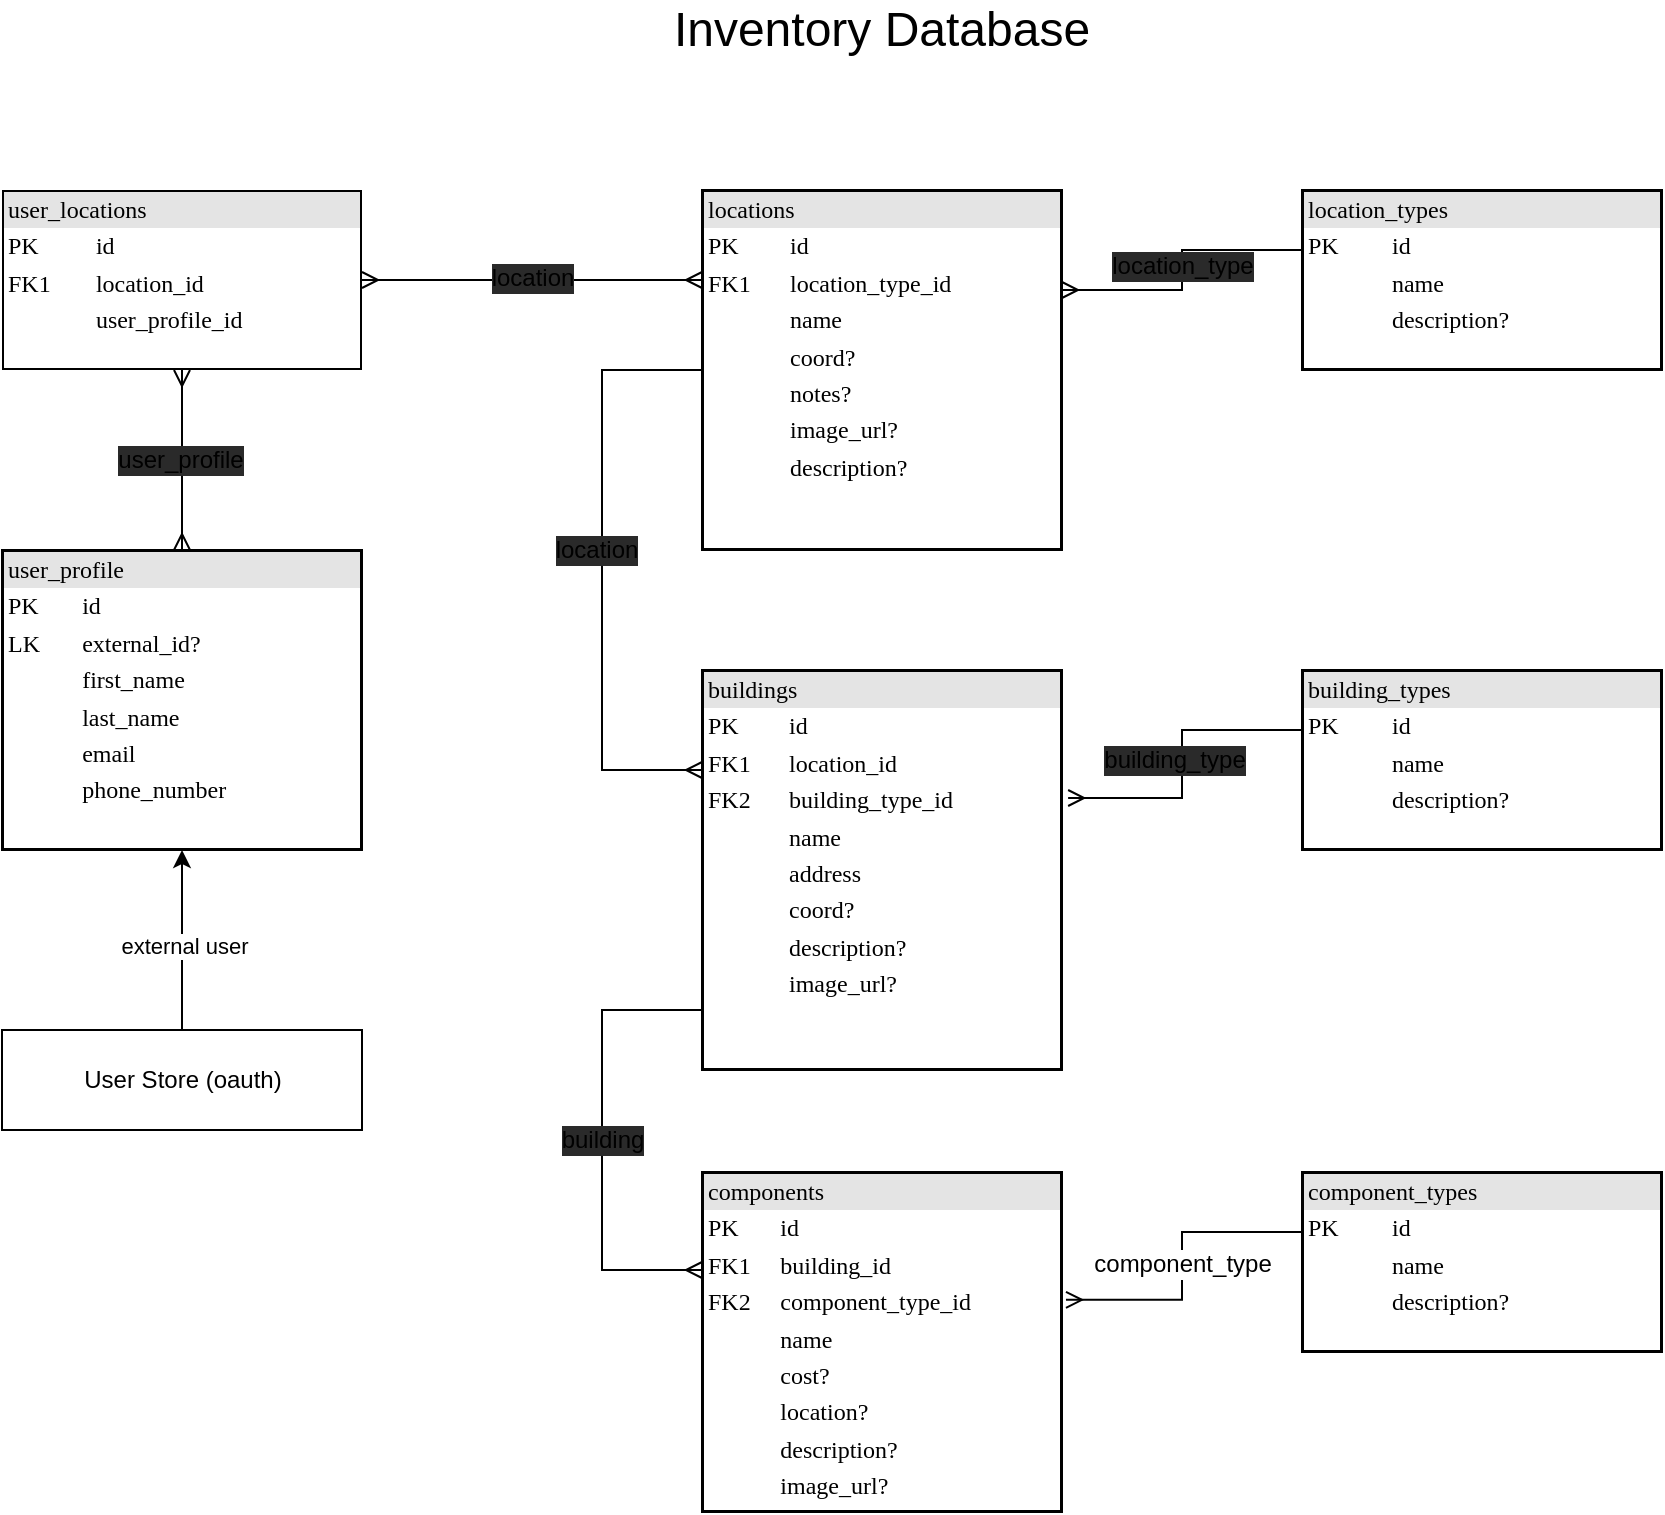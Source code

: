 <mxfile version="13.6.5">
    <diagram name="Database" id="2ca16b54-16f6-2749-3443-fa8db7711227">
        <mxGraphModel dx="1078" dy="855" grid="1" gridSize="10" guides="1" tooltips="1" connect="1" arrows="1" fold="1" page="1" pageScale="1" pageWidth="1100" pageHeight="850" background="none" math="0" shadow="0">
            <root>
                <mxCell id="0"/>
                <mxCell id="1" parent="0"/>
                <mxCell id="lqDzaKqM56Q-y8z36wr6-43" style="edgeStyle=orthogonalEdgeStyle;rounded=0;orthogonalLoop=1;jettySize=auto;html=1;startArrow=ERmany;startFill=0;endArrow=ERmany;endFill=0;fontSize=12;entryX=1;entryY=0.5;entryDx=0;entryDy=0;exitX=0;exitY=0.25;exitDx=0;exitDy=0;" parent="1" source="2ed32ef02a7f4228-1" target="lqDzaKqM56Q-y8z36wr6-30" edge="1">
                    <mxGeometry relative="1" as="geometry">
                        <Array as="points">
                            <mxPoint x="350" y="185"/>
                            <mxPoint x="350" y="185"/>
                        </Array>
                    </mxGeometry>
                </mxCell>
                <mxCell id="lqDzaKqM56Q-y8z36wr6-46" value="location" style="text;html=1;resizable=0;points=[];align=center;verticalAlign=middle;labelBackgroundColor=#2A2A2A;fontSize=12;" parent="lqDzaKqM56Q-y8z36wr6-43" vertex="1" connectable="0">
                    <mxGeometry x="0.005" y="-1" relative="1" as="geometry">
                        <mxPoint as="offset"/>
                    </mxGeometry>
                </mxCell>
                <mxCell id="lqDzaKqM56Q-y8z36wr6-47" style="edgeStyle=orthogonalEdgeStyle;rounded=0;orthogonalLoop=1;jettySize=auto;html=1;startArrow=none;startFill=0;endArrow=ERmany;endFill=0;fontSize=12;" parent="1" source="2ed32ef02a7f4228-1" target="2ed32ef02a7f4228-5" edge="1">
                    <mxGeometry relative="1" as="geometry">
                        <Array as="points">
                            <mxPoint x="440" y="230"/>
                            <mxPoint x="440" y="430"/>
                        </Array>
                    </mxGeometry>
                </mxCell>
                <mxCell id="lqDzaKqM56Q-y8z36wr6-48" value="location" style="text;html=1;resizable=0;points=[];align=center;verticalAlign=middle;labelBackgroundColor=#2A2A2A;fontSize=12;" parent="lqDzaKqM56Q-y8z36wr6-47" vertex="1" connectable="0">
                    <mxGeometry x="-0.067" y="-3" relative="1" as="geometry">
                        <mxPoint as="offset"/>
                    </mxGeometry>
                </mxCell>
                <mxCell id="2ed32ef02a7f4228-1" value="&lt;div style=&quot;box-sizing: border-box ; width: 100% ; background: #e4e4e4 ; padding: 2px&quot;&gt;&lt;font color=&quot;#000000&quot;&gt;locations&lt;/font&gt;&lt;/div&gt;&lt;table style=&quot;width: 100% ; font-size: 1em&quot; cellspacing=&quot;0&quot; cellpadding=&quot;2&quot;&gt;&lt;tbody&gt;&lt;tr&gt;&lt;td&gt;PK&lt;/td&gt;&lt;td&gt;id&lt;/td&gt;&lt;/tr&gt;&lt;tr&gt;&lt;td&gt;FK1&lt;br&gt;&lt;/td&gt;&lt;td&gt;location_type_id&lt;br&gt;&lt;/td&gt;&lt;/tr&gt;&lt;tr&gt;&lt;td&gt;&lt;br&gt;&lt;/td&gt;&lt;td&gt;name&lt;br&gt;&lt;/td&gt;&lt;/tr&gt;&lt;tr&gt;&lt;td&gt;&lt;br&gt;&lt;/td&gt;&lt;td&gt;coord?&lt;br&gt;&lt;/td&gt;&lt;/tr&gt;&lt;tr&gt;&lt;td&gt;&lt;br&gt;&lt;/td&gt;&lt;td&gt;notes?&lt;br&gt;&lt;/td&gt;&lt;/tr&gt;&lt;tr&gt;&lt;td&gt;&lt;br&gt;&lt;/td&gt;&lt;td&gt;image_url?&lt;/td&gt;&lt;/tr&gt;&lt;tr&gt;&lt;td&gt;&lt;br&gt;&lt;/td&gt;&lt;td&gt;description?&lt;/td&gt;&lt;/tr&gt;&lt;tr&gt;&lt;td&gt;&lt;br&gt;&lt;/td&gt;&lt;td&gt;&lt;br&gt;&lt;/td&gt;&lt;/tr&gt;&lt;/tbody&gt;&lt;/table&gt;" style="verticalAlign=top;align=left;overflow=fill;html=1;rounded=0;shadow=0;comic=0;labelBackgroundColor=none;strokeColor=#000000;strokeWidth=1;fontFamily=Verdana;fontSize=12;labelBorderColor=#000000;" parent="1" vertex="1">
                    <mxGeometry x="490" y="140" width="180" height="180" as="geometry"/>
                </mxCell>
                <mxCell id="lqDzaKqM56Q-y8z36wr6-49" value="building" style="edgeStyle=orthogonalEdgeStyle;rounded=0;orthogonalLoop=1;jettySize=auto;html=1;startArrow=none;startFill=0;endArrow=ERmany;endFill=0;fontSize=12;labelBackgroundColor=#2A2A2A;" parent="1" source="2ed32ef02a7f4228-5" target="lqDzaKqM56Q-y8z36wr6-25" edge="1">
                    <mxGeometry relative="1" as="geometry">
                        <Array as="points">
                            <mxPoint x="440" y="550"/>
                            <mxPoint x="440" y="680"/>
                        </Array>
                    </mxGeometry>
                </mxCell>
                <mxCell id="2ed32ef02a7f4228-5" value="&lt;div style=&quot;box-sizing: border-box ; width: 100% ; background: #e4e4e4 ; padding: 2px&quot;&gt;&lt;font color=&quot;#000000&quot;&gt;buildings&lt;/font&gt;&lt;/div&gt;&lt;table style=&quot;width: 100% ; font-size: 1em&quot; cellspacing=&quot;0&quot; cellpadding=&quot;2&quot;&gt;&lt;tbody&gt;&lt;tr&gt;&lt;td&gt;PK&lt;/td&gt;&lt;td&gt;id&lt;/td&gt;&lt;/tr&gt;&lt;tr&gt;&lt;td&gt;FK1&lt;/td&gt;&lt;td&gt;location_id&lt;br&gt;&lt;/td&gt;&lt;/tr&gt;&lt;tr&gt;&lt;td&gt;FK2&lt;/td&gt;&lt;td&gt;building_type_id&lt;br&gt;&lt;/td&gt;&lt;/tr&gt;&lt;tr&gt;&lt;td&gt;&lt;br&gt;&lt;/td&gt;&lt;td&gt;name&lt;br&gt;&lt;/td&gt;&lt;/tr&gt;&lt;tr&gt;&lt;td&gt;&lt;br&gt;&lt;/td&gt;&lt;td&gt;address&lt;br&gt;&lt;/td&gt;&lt;/tr&gt;&lt;tr&gt;&lt;td&gt;&lt;br&gt;&lt;/td&gt;&lt;td&gt;coord?&lt;br&gt;&lt;/td&gt;&lt;/tr&gt;&lt;tr&gt;&lt;td&gt;&lt;br&gt;&lt;/td&gt;&lt;td&gt;description?&lt;br&gt;&lt;/td&gt;&lt;/tr&gt;&lt;tr&gt;&lt;td&gt;&lt;br&gt;&lt;/td&gt;&lt;td&gt;image_url?&lt;/td&gt;&lt;/tr&gt;&lt;tr&gt;&lt;td&gt;&lt;br&gt;&lt;/td&gt;&lt;td&gt;&lt;br&gt;&lt;/td&gt;&lt;/tr&gt;&lt;tr&gt;&lt;td&gt;&lt;br&gt;&lt;/td&gt;&lt;td&gt;&lt;br&gt;&lt;/td&gt;&lt;/tr&gt;&lt;/tbody&gt;&lt;/table&gt;" style="verticalAlign=top;align=left;overflow=fill;html=1;rounded=0;shadow=0;comic=0;labelBackgroundColor=none;strokeColor=#000000;strokeWidth=1;fontFamily=Verdana;fontSize=12;labelBorderColor=#000000;" parent="1" vertex="1">
                    <mxGeometry x="490" y="380" width="180" height="200" as="geometry"/>
                </mxCell>
                <mxCell id="lqDzaKqM56Q-y8z36wr6-50" style="edgeStyle=orthogonalEdgeStyle;rounded=0;orthogonalLoop=1;jettySize=auto;html=1;entryX=1.017;entryY=0.32;entryDx=0;entryDy=0;entryPerimeter=0;startArrow=none;startFill=0;endArrow=ERmany;endFill=0;fontSize=12;" parent="1" source="lqDzaKqM56Q-y8z36wr6-11" target="2ed32ef02a7f4228-5" edge="1">
                    <mxGeometry relative="1" as="geometry">
                        <Array as="points">
                            <mxPoint x="730" y="410"/>
                            <mxPoint x="730" y="444"/>
                        </Array>
                    </mxGeometry>
                </mxCell>
                <mxCell id="lqDzaKqM56Q-y8z36wr6-51" value="building_type" style="text;html=1;resizable=0;points=[];align=center;verticalAlign=middle;labelBackgroundColor=#2A2A2A;fontSize=12;" parent="lqDzaKqM56Q-y8z36wr6-50" vertex="1" connectable="0">
                    <mxGeometry x="-0.118" y="9" relative="1" as="geometry">
                        <mxPoint x="-13" y="8" as="offset"/>
                    </mxGeometry>
                </mxCell>
                <mxCell id="lqDzaKqM56Q-y8z36wr6-11" value="&lt;div style=&quot;box-sizing: border-box ; width: 100% ; background: #e4e4e4 ; padding: 2px&quot;&gt;&lt;font color=&quot;#000000&quot;&gt;building_types&lt;/font&gt;&lt;/div&gt;&lt;table style=&quot;width: 100% ; font-size: 1em&quot; cellspacing=&quot;0&quot; cellpadding=&quot;2&quot;&gt;&lt;tbody&gt;&lt;tr&gt;&lt;td&gt;PK&lt;/td&gt;&lt;td&gt;id&lt;/td&gt;&lt;/tr&gt;&lt;tr&gt;&lt;td&gt;&lt;br&gt;&lt;/td&gt;&lt;td&gt;name&lt;/td&gt;&lt;/tr&gt;&lt;tr&gt;&lt;td&gt;&lt;br&gt;&lt;/td&gt;&lt;td&gt;description?&lt;br&gt;&lt;/td&gt;&lt;/tr&gt;&lt;/tbody&gt;&lt;/table&gt;" style="verticalAlign=top;align=left;overflow=fill;html=1;rounded=0;shadow=0;comic=0;labelBackgroundColor=none;strokeColor=#000000;strokeWidth=1;fontFamily=Verdana;fontSize=12;labelBorderColor=#000000;" parent="1" vertex="1">
                    <mxGeometry x="790" y="380" width="180" height="90" as="geometry"/>
                </mxCell>
                <mxCell id="lqDzaKqM56Q-y8z36wr6-40" style="edgeStyle=orthogonalEdgeStyle;rounded=0;orthogonalLoop=1;jettySize=auto;html=1;startArrow=none;startFill=0;fontSize=24;endArrow=ERmany;endFill=0;" parent="1" source="lqDzaKqM56Q-y8z36wr6-13" target="2ed32ef02a7f4228-1" edge="1">
                    <mxGeometry relative="1" as="geometry">
                        <Array as="points">
                            <mxPoint x="730" y="170"/>
                            <mxPoint x="730" y="190"/>
                        </Array>
                    </mxGeometry>
                </mxCell>
                <mxCell id="lqDzaKqM56Q-y8z36wr6-41" value="&lt;div style=&quot;font-size: 12px&quot;&gt;location_type&lt;/div&gt;" style="text;html=1;resizable=0;points=[];align=center;verticalAlign=middle;labelBackgroundColor=#2A2A2A;fontSize=12;" parent="lqDzaKqM56Q-y8z36wr6-40" vertex="1" connectable="0">
                    <mxGeometry x="-0.143" y="8" relative="1" as="geometry">
                        <mxPoint x="-8" y="8" as="offset"/>
                    </mxGeometry>
                </mxCell>
                <mxCell id="lqDzaKqM56Q-y8z36wr6-13" value="&lt;div style=&quot;box-sizing: border-box ; width: 100% ; background: #e4e4e4 ; padding: 2px&quot;&gt;&lt;font color=&quot;#000000&quot;&gt;location_types&lt;/font&gt;&lt;/div&gt;&lt;table style=&quot;width: 100% ; font-size: 1em&quot; cellspacing=&quot;0&quot; cellpadding=&quot;2&quot;&gt;&lt;tbody&gt;&lt;tr&gt;&lt;td&gt;PK&lt;/td&gt;&lt;td&gt;id&lt;br&gt;&lt;/td&gt;&lt;/tr&gt;&lt;tr&gt;&lt;td&gt;&lt;br&gt;&lt;/td&gt;&lt;td&gt;name&lt;br&gt;&lt;/td&gt;&lt;/tr&gt;&lt;tr&gt;&lt;td&gt;&lt;br&gt;&lt;/td&gt;&lt;td&gt;description?&lt;br&gt;&lt;/td&gt;&lt;/tr&gt;&lt;/tbody&gt;&lt;/table&gt;" style="verticalAlign=top;align=left;overflow=fill;html=1;rounded=0;shadow=0;comic=0;labelBackgroundColor=none;strokeColor=#000000;strokeWidth=1;fontFamily=Verdana;fontSize=12;labelBorderColor=#000000;" parent="1" vertex="1">
                    <mxGeometry x="790" y="140" width="180" height="90" as="geometry"/>
                </mxCell>
                <mxCell id="lqDzaKqM56Q-y8z36wr6-52" value="component_type" style="edgeStyle=orthogonalEdgeStyle;rounded=0;orthogonalLoop=1;jettySize=auto;html=1;entryX=1.011;entryY=0.376;entryDx=0;entryDy=0;entryPerimeter=0;startArrow=none;startFill=0;endArrow=ERmany;endFill=0;fontSize=12;" parent="1" source="lqDzaKqM56Q-y8z36wr6-16" target="lqDzaKqM56Q-y8z36wr6-25" edge="1">
                    <mxGeometry relative="1" as="geometry">
                        <Array as="points">
                            <mxPoint x="730" y="661"/>
                            <mxPoint x="730" y="695"/>
                        </Array>
                    </mxGeometry>
                </mxCell>
                <mxCell id="lqDzaKqM56Q-y8z36wr6-16" value="&lt;div style=&quot;box-sizing: border-box ; width: 100% ; background: #e4e4e4 ; padding: 2px&quot;&gt;&lt;font color=&quot;#000000&quot;&gt;component_types&lt;/font&gt;&lt;/div&gt;&lt;table style=&quot;width: 100% ; font-size: 1em&quot; cellspacing=&quot;0&quot; cellpadding=&quot;2&quot;&gt;&lt;tbody&gt;&lt;tr&gt;&lt;td&gt;PK&lt;/td&gt;&lt;td&gt;id&lt;/td&gt;&lt;/tr&gt;&lt;tr&gt;&lt;td&gt;&lt;br&gt;&lt;/td&gt;&lt;td&gt;name&lt;br&gt;&lt;/td&gt;&lt;/tr&gt;&lt;tr&gt;&lt;td&gt;&lt;br&gt;&lt;/td&gt;&lt;td&gt;description?&lt;br&gt;&lt;/td&gt;&lt;/tr&gt;&lt;/tbody&gt;&lt;/table&gt;" style="verticalAlign=top;align=left;overflow=fill;html=1;rounded=0;shadow=0;comic=0;labelBackgroundColor=none;strokeColor=#000000;strokeWidth=1;fontFamily=Verdana;fontSize=12;labelBorderColor=#000000;" parent="1" vertex="1">
                    <mxGeometry x="790" y="631" width="180" height="90" as="geometry"/>
                </mxCell>
                <mxCell id="lqDzaKqM56Q-y8z36wr6-25" value="&lt;div style=&quot;box-sizing: border-box ; width: 100% ; background: #e4e4e4 ; padding: 2px&quot;&gt;&lt;font color=&quot;#000000&quot;&gt;components&lt;/font&gt;&lt;/div&gt;&lt;table style=&quot;width: 100% ; font-size: 1em&quot; cellspacing=&quot;0&quot; cellpadding=&quot;2&quot;&gt;&lt;tbody&gt;&lt;tr&gt;&lt;td&gt;PK&lt;/td&gt;&lt;td&gt;id&lt;/td&gt;&lt;/tr&gt;&lt;tr&gt;&lt;td&gt;FK1&lt;/td&gt;&lt;td&gt;building_id&lt;/td&gt;&lt;/tr&gt;&lt;tr&gt;&lt;td&gt;FK2&lt;br&gt;&lt;/td&gt;&lt;td&gt;component_type_id&lt;/td&gt;&lt;/tr&gt;&lt;tr&gt;&lt;td&gt;&lt;br&gt;&lt;/td&gt;&lt;td&gt;name&lt;br&gt;&lt;/td&gt;&lt;/tr&gt;&lt;tr&gt;&lt;td&gt;&lt;br&gt;&lt;/td&gt;&lt;td&gt;cost?&lt;br&gt;&lt;/td&gt;&lt;/tr&gt;&lt;tr&gt;&lt;td&gt;&lt;br&gt;&lt;/td&gt;&lt;td&gt;location?&lt;br&gt;&lt;/td&gt;&lt;/tr&gt;&lt;tr&gt;&lt;td&gt;&lt;br&gt;&lt;/td&gt;&lt;td&gt;description?&lt;br&gt;&lt;/td&gt;&lt;/tr&gt;&lt;tr&gt;&lt;td&gt;&lt;br&gt;&lt;/td&gt;&lt;td&gt;image_url?&lt;/td&gt;&lt;/tr&gt;&lt;/tbody&gt;&lt;/table&gt;" style="verticalAlign=top;align=left;overflow=fill;html=1;rounded=0;shadow=0;comic=0;labelBackgroundColor=none;strokeColor=#000000;strokeWidth=1;fontFamily=Verdana;fontSize=12;labelBorderColor=#000000;" parent="1" vertex="1">
                    <mxGeometry x="490" y="631" width="180" height="170" as="geometry"/>
                </mxCell>
                <mxCell id="lqDzaKqM56Q-y8z36wr6-30" value="&lt;div style=&quot;box-sizing: border-box ; width: 100% ; background: #e4e4e4 ; padding: 2px&quot;&gt;&lt;font color=&quot;#000000&quot;&gt;user_locations&lt;/font&gt;&lt;/div&gt;&lt;table style=&quot;width: 100% ; font-size: 1em&quot; cellspacing=&quot;0&quot; cellpadding=&quot;2&quot;&gt;&lt;tbody&gt;&lt;tr&gt;&lt;td&gt;PK&lt;/td&gt;&lt;td&gt;id&lt;/td&gt;&lt;/tr&gt;&lt;tr&gt;&lt;td&gt;FK1&lt;/td&gt;&lt;td&gt;location_id&lt;/td&gt;&lt;/tr&gt;&lt;tr&gt;&lt;td&gt;&lt;br&gt;&lt;/td&gt;&lt;td&gt;user_profile_id&lt;br&gt;&lt;/td&gt;&lt;/tr&gt;&lt;/tbody&gt;&lt;/table&gt;" style="verticalAlign=top;align=left;overflow=fill;html=1;rounded=0;shadow=0;comic=0;labelBackgroundColor=none;strokeWidth=1;fontFamily=Verdana;fontSize=12;labelBorderColor=#000000;strokeColor=none;" parent="1" vertex="1">
                    <mxGeometry x="140" y="140" width="180" height="90" as="geometry"/>
                </mxCell>
                <mxCell id="10" style="edgeStyle=orthogonalEdgeStyle;rounded=0;orthogonalLoop=1;jettySize=auto;html=1;entryX=0.5;entryY=1;entryDx=0;entryDy=0;" parent="1" source="lqDzaKqM56Q-y8z36wr6-33" target="2" edge="1">
                    <mxGeometry relative="1" as="geometry"/>
                </mxCell>
                <mxCell id="11" value="external user" style="edgeLabel;html=1;align=center;verticalAlign=middle;resizable=0;points=[];" parent="10" vertex="1" connectable="0">
                    <mxGeometry x="-0.067" y="-1" relative="1" as="geometry">
                        <mxPoint as="offset"/>
                    </mxGeometry>
                </mxCell>
                <mxCell id="lqDzaKqM56Q-y8z36wr6-33" value="User Store (oauth)" style="html=1;" parent="1" vertex="1">
                    <mxGeometry x="140" y="560" width="180" height="50" as="geometry"/>
                </mxCell>
                <mxCell id="lqDzaKqM56Q-y8z36wr6-39" value="Inventory Database" style="text;html=1;strokeColor=none;fillColor=none;align=center;verticalAlign=middle;whiteSpace=wrap;rounded=0;fontSize=24;" parent="1" vertex="1">
                    <mxGeometry x="405" y="50" width="350" height="20" as="geometry"/>
                </mxCell>
                <mxCell id="2" value="&lt;div style=&quot;box-sizing: border-box ; width: 100% ; background: #e4e4e4 ; padding: 2px&quot;&gt;&lt;font color=&quot;#000000&quot;&gt;user_profile&lt;/font&gt;&lt;/div&gt;&lt;table style=&quot;width: 100% ; font-size: 1em&quot; cellspacing=&quot;0&quot; cellpadding=&quot;2&quot;&gt;&lt;tbody&gt;&lt;tr&gt;&lt;td&gt;PK&lt;/td&gt;&lt;td&gt;id&lt;br&gt;&lt;/td&gt;&lt;/tr&gt;&lt;tr&gt;&lt;td&gt;LK&lt;/td&gt;&lt;td&gt;external_id?&lt;/td&gt;&lt;/tr&gt;&lt;tr&gt;&lt;td&gt;&lt;br&gt;&lt;/td&gt;&lt;td&gt;first_name&lt;br&gt;&lt;/td&gt;&lt;/tr&gt;&lt;tr&gt;&lt;td&gt;&lt;br&gt;&lt;/td&gt;&lt;td&gt;last_name&lt;br&gt;&lt;/td&gt;&lt;/tr&gt;&lt;tr&gt;&lt;td&gt;&lt;br&gt;&lt;/td&gt;&lt;td&gt;email&lt;/td&gt;&lt;/tr&gt;&lt;tr&gt;&lt;td&gt;&lt;br&gt;&lt;/td&gt;&lt;td&gt;phone_number&lt;/td&gt;&lt;/tr&gt;&lt;/tbody&gt;&lt;/table&gt;" style="verticalAlign=top;align=left;overflow=fill;html=1;rounded=0;shadow=0;comic=0;labelBackgroundColor=none;strokeColor=#000000;strokeWidth=1;fontFamily=Verdana;fontSize=12;labelBorderColor=#000000;" parent="1" vertex="1">
                    <mxGeometry x="140" y="320" width="180" height="150" as="geometry"/>
                </mxCell>
                <mxCell id="8" style="edgeStyle=orthogonalEdgeStyle;rounded=0;orthogonalLoop=1;jettySize=auto;html=1;startArrow=ERmany;startFill=0;endArrow=ERmany;endFill=0;fontSize=12;entryX=0.5;entryY=0;entryDx=0;entryDy=0;exitX=0.5;exitY=1;exitDx=0;exitDy=0;" parent="1" source="lqDzaKqM56Q-y8z36wr6-30" target="2" edge="1">
                    <mxGeometry relative="1" as="geometry">
                        <Array as="points"/>
                        <mxPoint x="230" y="290" as="sourcePoint"/>
                        <mxPoint x="60" y="290" as="targetPoint"/>
                    </mxGeometry>
                </mxCell>
                <mxCell id="9" value="user_profile" style="text;html=1;resizable=0;points=[];align=center;verticalAlign=middle;labelBackgroundColor=#2A2A2A;fontSize=12;" parent="8" vertex="1" connectable="0">
                    <mxGeometry x="0.005" y="-1" relative="1" as="geometry">
                        <mxPoint as="offset"/>
                    </mxGeometry>
                </mxCell>
            </root>
        </mxGraphModel>
    </diagram>
</mxfile>